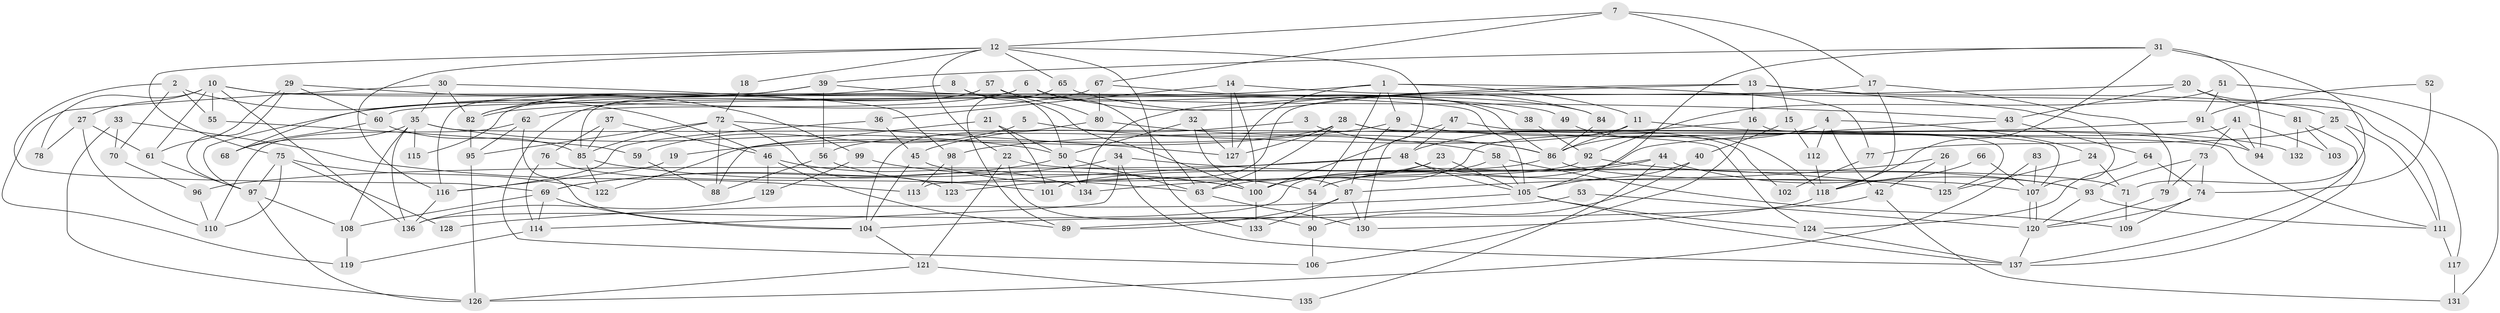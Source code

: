// Generated by graph-tools (version 1.1) at 2025/36/03/09/25 02:36:03]
// undirected, 137 vertices, 274 edges
graph export_dot {
graph [start="1"]
  node [color=gray90,style=filled];
  1;
  2;
  3;
  4;
  5;
  6;
  7;
  8;
  9;
  10;
  11;
  12;
  13;
  14;
  15;
  16;
  17;
  18;
  19;
  20;
  21;
  22;
  23;
  24;
  25;
  26;
  27;
  28;
  29;
  30;
  31;
  32;
  33;
  34;
  35;
  36;
  37;
  38;
  39;
  40;
  41;
  42;
  43;
  44;
  45;
  46;
  47;
  48;
  49;
  50;
  51;
  52;
  53;
  54;
  55;
  56;
  57;
  58;
  59;
  60;
  61;
  62;
  63;
  64;
  65;
  66;
  67;
  68;
  69;
  70;
  71;
  72;
  73;
  74;
  75;
  76;
  77;
  78;
  79;
  80;
  81;
  82;
  83;
  84;
  85;
  86;
  87;
  88;
  89;
  90;
  91;
  92;
  93;
  94;
  95;
  96;
  97;
  98;
  99;
  100;
  101;
  102;
  103;
  104;
  105;
  106;
  107;
  108;
  109;
  110;
  111;
  112;
  113;
  114;
  115;
  116;
  117;
  118;
  119;
  120;
  121;
  122;
  123;
  124;
  125;
  126;
  127;
  128;
  129;
  130;
  131;
  132;
  133;
  134;
  135;
  136;
  137;
  1 -- 97;
  1 -- 11;
  1 -- 9;
  1 -- 54;
  1 -- 77;
  1 -- 127;
  2 -- 46;
  2 -- 69;
  2 -- 55;
  2 -- 70;
  3 -- 86;
  3 -- 45;
  4 -- 86;
  4 -- 24;
  4 -- 42;
  4 -- 112;
  5 -- 59;
  5 -- 58;
  6 -- 85;
  6 -- 63;
  6 -- 38;
  6 -- 62;
  7 -- 15;
  7 -- 12;
  7 -- 17;
  7 -- 67;
  8 -- 82;
  8 -- 50;
  8 -- 100;
  9 -- 87;
  9 -- 19;
  9 -- 94;
  10 -- 136;
  10 -- 105;
  10 -- 27;
  10 -- 49;
  10 -- 55;
  10 -- 61;
  10 -- 78;
  11 -- 56;
  11 -- 86;
  11 -- 132;
  12 -- 133;
  12 -- 75;
  12 -- 18;
  12 -- 22;
  12 -- 65;
  12 -- 116;
  12 -- 130;
  13 -- 134;
  13 -- 107;
  13 -- 16;
  13 -- 25;
  13 -- 101;
  14 -- 111;
  14 -- 36;
  14 -- 100;
  14 -- 127;
  15 -- 40;
  15 -- 112;
  16 -- 48;
  16 -- 106;
  16 -- 125;
  17 -- 60;
  17 -- 79;
  17 -- 118;
  18 -- 72;
  19 -- 116;
  20 -- 43;
  20 -- 82;
  20 -- 81;
  20 -- 117;
  21 -- 101;
  21 -- 50;
  21 -- 88;
  22 -- 90;
  22 -- 71;
  22 -- 121;
  23 -- 105;
  23 -- 123;
  23 -- 63;
  24 -- 125;
  24 -- 71;
  25 -- 111;
  25 -- 77;
  25 -- 137;
  26 -- 87;
  26 -- 125;
  26 -- 42;
  27 -- 61;
  27 -- 78;
  27 -- 110;
  28 -- 63;
  28 -- 127;
  28 -- 102;
  28 -- 111;
  28 -- 122;
  29 -- 60;
  29 -- 97;
  29 -- 61;
  29 -- 99;
  30 -- 35;
  30 -- 82;
  30 -- 98;
  30 -- 119;
  31 -- 39;
  31 -- 94;
  31 -- 71;
  31 -- 105;
  31 -- 118;
  32 -- 50;
  32 -- 127;
  32 -- 87;
  33 -- 70;
  33 -- 126;
  33 -- 113;
  34 -- 137;
  34 -- 114;
  34 -- 69;
  34 -- 125;
  35 -- 50;
  35 -- 124;
  35 -- 68;
  35 -- 108;
  35 -- 115;
  35 -- 136;
  36 -- 116;
  36 -- 45;
  37 -- 85;
  37 -- 76;
  37 -- 46;
  38 -- 92;
  39 -- 43;
  39 -- 56;
  39 -- 82;
  39 -- 116;
  40 -- 105;
  40 -- 90;
  41 -- 100;
  41 -- 73;
  41 -- 94;
  41 -- 103;
  42 -- 104;
  42 -- 131;
  43 -- 64;
  43 -- 54;
  44 -- 93;
  44 -- 134;
  44 -- 54;
  44 -- 135;
  45 -- 54;
  45 -- 104;
  46 -- 129;
  46 -- 89;
  46 -- 134;
  47 -- 48;
  47 -- 100;
  47 -- 107;
  48 -- 125;
  48 -- 105;
  48 -- 96;
  48 -- 113;
  49 -- 118;
  50 -- 69;
  50 -- 63;
  50 -- 134;
  51 -- 91;
  51 -- 92;
  51 -- 131;
  52 -- 91;
  52 -- 74;
  53 -- 120;
  53 -- 89;
  54 -- 90;
  55 -- 59;
  56 -- 88;
  56 -- 63;
  57 -- 80;
  57 -- 86;
  57 -- 106;
  57 -- 115;
  58 -- 105;
  58 -- 100;
  58 -- 109;
  59 -- 88;
  60 -- 85;
  60 -- 68;
  61 -- 97;
  62 -- 95;
  62 -- 104;
  62 -- 110;
  63 -- 130;
  64 -- 124;
  64 -- 74;
  65 -- 89;
  65 -- 84;
  66 -- 118;
  66 -- 107;
  67 -- 84;
  67 -- 68;
  67 -- 80;
  69 -- 104;
  69 -- 108;
  69 -- 114;
  70 -- 96;
  71 -- 109;
  72 -- 127;
  72 -- 85;
  72 -- 88;
  72 -- 95;
  72 -- 123;
  73 -- 79;
  73 -- 93;
  73 -- 74;
  74 -- 109;
  74 -- 120;
  75 -- 110;
  75 -- 97;
  75 -- 122;
  75 -- 128;
  76 -- 114;
  76 -- 101;
  77 -- 102;
  79 -- 120;
  80 -- 104;
  80 -- 86;
  81 -- 137;
  81 -- 103;
  81 -- 132;
  82 -- 95;
  83 -- 107;
  83 -- 126;
  84 -- 86;
  85 -- 100;
  85 -- 122;
  86 -- 107;
  86 -- 101;
  87 -- 130;
  87 -- 89;
  87 -- 133;
  90 -- 106;
  91 -- 94;
  91 -- 98;
  92 -- 93;
  92 -- 136;
  93 -- 120;
  93 -- 111;
  95 -- 126;
  96 -- 110;
  97 -- 108;
  97 -- 126;
  98 -- 113;
  98 -- 123;
  99 -- 100;
  99 -- 129;
  100 -- 133;
  104 -- 121;
  105 -- 137;
  105 -- 124;
  105 -- 128;
  107 -- 120;
  107 -- 120;
  108 -- 119;
  111 -- 117;
  112 -- 118;
  114 -- 119;
  116 -- 136;
  117 -- 131;
  118 -- 130;
  120 -- 137;
  121 -- 126;
  121 -- 135;
  124 -- 137;
  129 -- 136;
}
